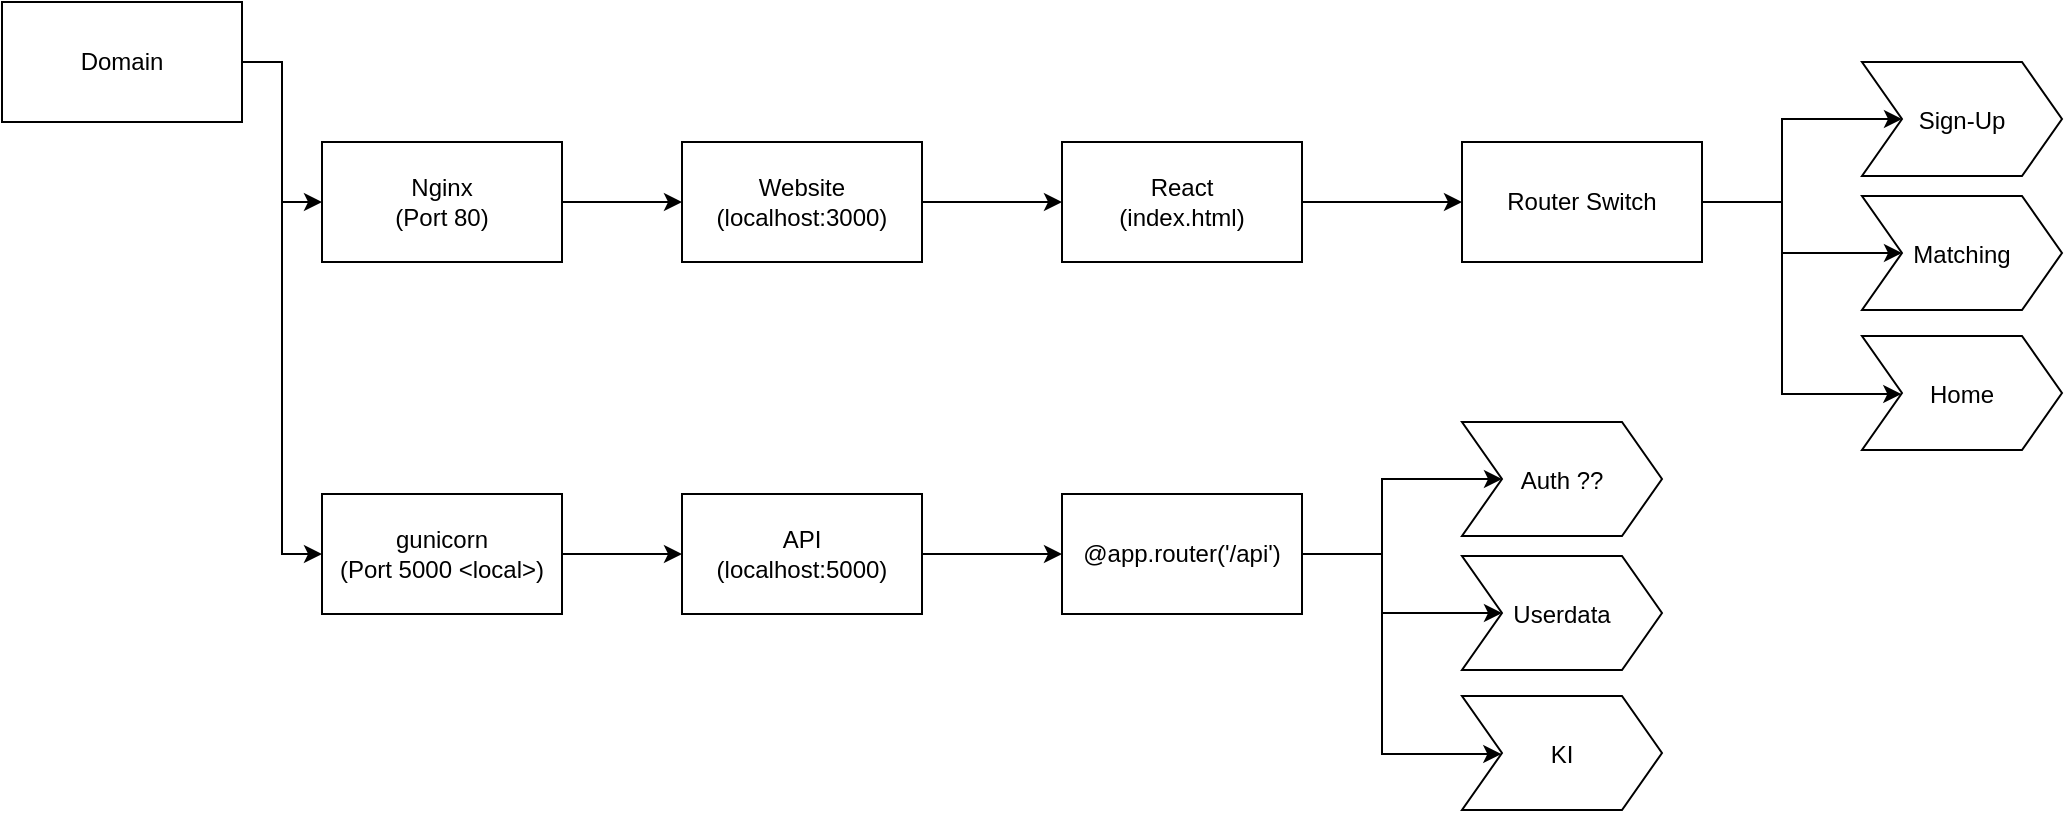 <mxfile>
    <diagram id="BHGu8P121uL8mx9iCPUU" name="Page-1">
        <mxGraphModel dx="2013" dy="586" grid="1" gridSize="10" guides="1" tooltips="1" connect="1" arrows="1" fold="1" page="1" pageScale="1" pageWidth="827" pageHeight="1169" math="0" shadow="0">
            <root>
                <mxCell id="0"/>
                <mxCell id="1" parent="0"/>
                <mxCell id="5" style="edgeStyle=orthogonalEdgeStyle;rounded=0;orthogonalLoop=1;jettySize=auto;html=1;entryX=0;entryY=0.5;entryDx=0;entryDy=0;" edge="1" parent="1" source="2" target="4">
                    <mxGeometry relative="1" as="geometry"/>
                </mxCell>
                <mxCell id="2" value="Website&lt;br&gt;(localhost:3000)" style="rounded=0;whiteSpace=wrap;html=1;" vertex="1" parent="1">
                    <mxGeometry x="80" y="110" width="120" height="60" as="geometry"/>
                </mxCell>
                <mxCell id="7" style="edgeStyle=orthogonalEdgeStyle;rounded=0;orthogonalLoop=1;jettySize=auto;html=1;entryX=0;entryY=0.5;entryDx=0;entryDy=0;" edge="1" parent="1" source="3" target="6">
                    <mxGeometry relative="1" as="geometry"/>
                </mxCell>
                <mxCell id="3" value="API&lt;br&gt;(localhost:5000)" style="rounded=0;whiteSpace=wrap;html=1;" vertex="1" parent="1">
                    <mxGeometry x="80" y="286" width="120" height="60" as="geometry"/>
                </mxCell>
                <mxCell id="9" style="edgeStyle=orthogonalEdgeStyle;rounded=0;orthogonalLoop=1;jettySize=auto;html=1;entryX=0;entryY=0.5;entryDx=0;entryDy=0;" edge="1" parent="1" source="4" target="8">
                    <mxGeometry relative="1" as="geometry"/>
                </mxCell>
                <mxCell id="4" value="React&lt;br&gt;(index.html)" style="rounded=0;whiteSpace=wrap;html=1;" vertex="1" parent="1">
                    <mxGeometry x="270" y="110" width="120" height="60" as="geometry"/>
                </mxCell>
                <mxCell id="43" style="edgeStyle=orthogonalEdgeStyle;rounded=0;orthogonalLoop=1;jettySize=auto;html=1;" edge="1" parent="1" source="6" target="42">
                    <mxGeometry relative="1" as="geometry"/>
                </mxCell>
                <mxCell id="44" style="edgeStyle=orthogonalEdgeStyle;rounded=0;orthogonalLoop=1;jettySize=auto;html=1;" edge="1" parent="1" source="6" target="40">
                    <mxGeometry relative="1" as="geometry"/>
                </mxCell>
                <mxCell id="45" style="edgeStyle=orthogonalEdgeStyle;rounded=0;orthogonalLoop=1;jettySize=auto;html=1;" edge="1" parent="1" source="6" target="41">
                    <mxGeometry relative="1" as="geometry">
                        <Array as="points">
                            <mxPoint x="430" y="316"/>
                            <mxPoint x="430" y="416"/>
                        </Array>
                    </mxGeometry>
                </mxCell>
                <mxCell id="6" value="@app.router('/api')" style="rounded=0;whiteSpace=wrap;html=1;" vertex="1" parent="1">
                    <mxGeometry x="270" y="286" width="120" height="60" as="geometry"/>
                </mxCell>
                <mxCell id="34" style="edgeStyle=orthogonalEdgeStyle;rounded=0;orthogonalLoop=1;jettySize=auto;html=1;" edge="1" parent="1" source="8" target="30">
                    <mxGeometry relative="1" as="geometry"/>
                </mxCell>
                <mxCell id="35" style="edgeStyle=orthogonalEdgeStyle;rounded=0;orthogonalLoop=1;jettySize=auto;html=1;" edge="1" parent="1" source="8" target="29">
                    <mxGeometry relative="1" as="geometry"/>
                </mxCell>
                <mxCell id="36" style="edgeStyle=orthogonalEdgeStyle;rounded=0;orthogonalLoop=1;jettySize=auto;html=1;" edge="1" parent="1" source="8" target="31">
                    <mxGeometry relative="1" as="geometry">
                        <Array as="points">
                            <mxPoint x="630" y="140"/>
                            <mxPoint x="630" y="236"/>
                        </Array>
                    </mxGeometry>
                </mxCell>
                <mxCell id="8" value="Router Switch" style="rounded=0;whiteSpace=wrap;html=1;" vertex="1" parent="1">
                    <mxGeometry x="470" y="110" width="120" height="60" as="geometry"/>
                </mxCell>
                <mxCell id="30" value="Matching" style="shape=step;perimeter=stepPerimeter;fixedSize=1;points=[];" vertex="1" parent="1">
                    <mxGeometry x="670" y="137" width="100" height="57" as="geometry"/>
                </mxCell>
                <mxCell id="31" value="Home" style="shape=step;perimeter=stepPerimeter;fixedSize=1;points=[];" vertex="1" parent="1">
                    <mxGeometry x="670" y="207" width="100" height="57" as="geometry"/>
                </mxCell>
                <mxCell id="29" value="Sign-Up" style="shape=step;perimeter=stepPerimeter;fixedSize=1;points=[];" vertex="1" parent="1">
                    <mxGeometry x="670" y="70" width="100" height="57" as="geometry"/>
                </mxCell>
                <mxCell id="40" value="Userdata" style="shape=step;perimeter=stepPerimeter;fixedSize=1;points=[];" vertex="1" parent="1">
                    <mxGeometry x="470" y="317" width="100" height="57" as="geometry"/>
                </mxCell>
                <mxCell id="41" value="KI" style="shape=step;perimeter=stepPerimeter;fixedSize=1;points=[];" vertex="1" parent="1">
                    <mxGeometry x="470" y="387" width="100" height="57" as="geometry"/>
                </mxCell>
                <mxCell id="42" value="Auth ??" style="shape=step;perimeter=stepPerimeter;fixedSize=1;points=[];" vertex="1" parent="1">
                    <mxGeometry x="470" y="250" width="100" height="57" as="geometry"/>
                </mxCell>
                <mxCell id="50" style="edgeStyle=orthogonalEdgeStyle;rounded=0;orthogonalLoop=1;jettySize=auto;html=1;entryX=0;entryY=0.5;entryDx=0;entryDy=0;" edge="1" parent="1" source="47" target="48">
                    <mxGeometry relative="1" as="geometry"/>
                </mxCell>
                <mxCell id="53" style="edgeStyle=orthogonalEdgeStyle;rounded=0;orthogonalLoop=1;jettySize=auto;html=1;entryX=0;entryY=0.5;entryDx=0;entryDy=0;" edge="1" parent="1" source="47" target="51">
                    <mxGeometry relative="1" as="geometry"/>
                </mxCell>
                <mxCell id="47" value="Domain" style="rounded=0;whiteSpace=wrap;html=1;" vertex="1" parent="1">
                    <mxGeometry x="-260" y="40" width="120" height="60" as="geometry"/>
                </mxCell>
                <mxCell id="49" style="edgeStyle=orthogonalEdgeStyle;rounded=0;orthogonalLoop=1;jettySize=auto;html=1;entryX=0;entryY=0.5;entryDx=0;entryDy=0;" edge="1" parent="1" source="48" target="2">
                    <mxGeometry relative="1" as="geometry"/>
                </mxCell>
                <mxCell id="48" value="Nginx&lt;br&gt;(Port 80)" style="rounded=0;whiteSpace=wrap;html=1;" vertex="1" parent="1">
                    <mxGeometry x="-100" y="110" width="120" height="60" as="geometry"/>
                </mxCell>
                <mxCell id="52" style="edgeStyle=orthogonalEdgeStyle;rounded=0;orthogonalLoop=1;jettySize=auto;html=1;entryX=0;entryY=0.5;entryDx=0;entryDy=0;" edge="1" parent="1" source="51" target="3">
                    <mxGeometry relative="1" as="geometry"/>
                </mxCell>
                <mxCell id="51" value="gunicorn&lt;br&gt;(Port 5000 &amp;lt;local&amp;gt;)" style="rounded=0;whiteSpace=wrap;html=1;" vertex="1" parent="1">
                    <mxGeometry x="-100" y="286" width="120" height="60" as="geometry"/>
                </mxCell>
            </root>
        </mxGraphModel>
    </diagram>
</mxfile>